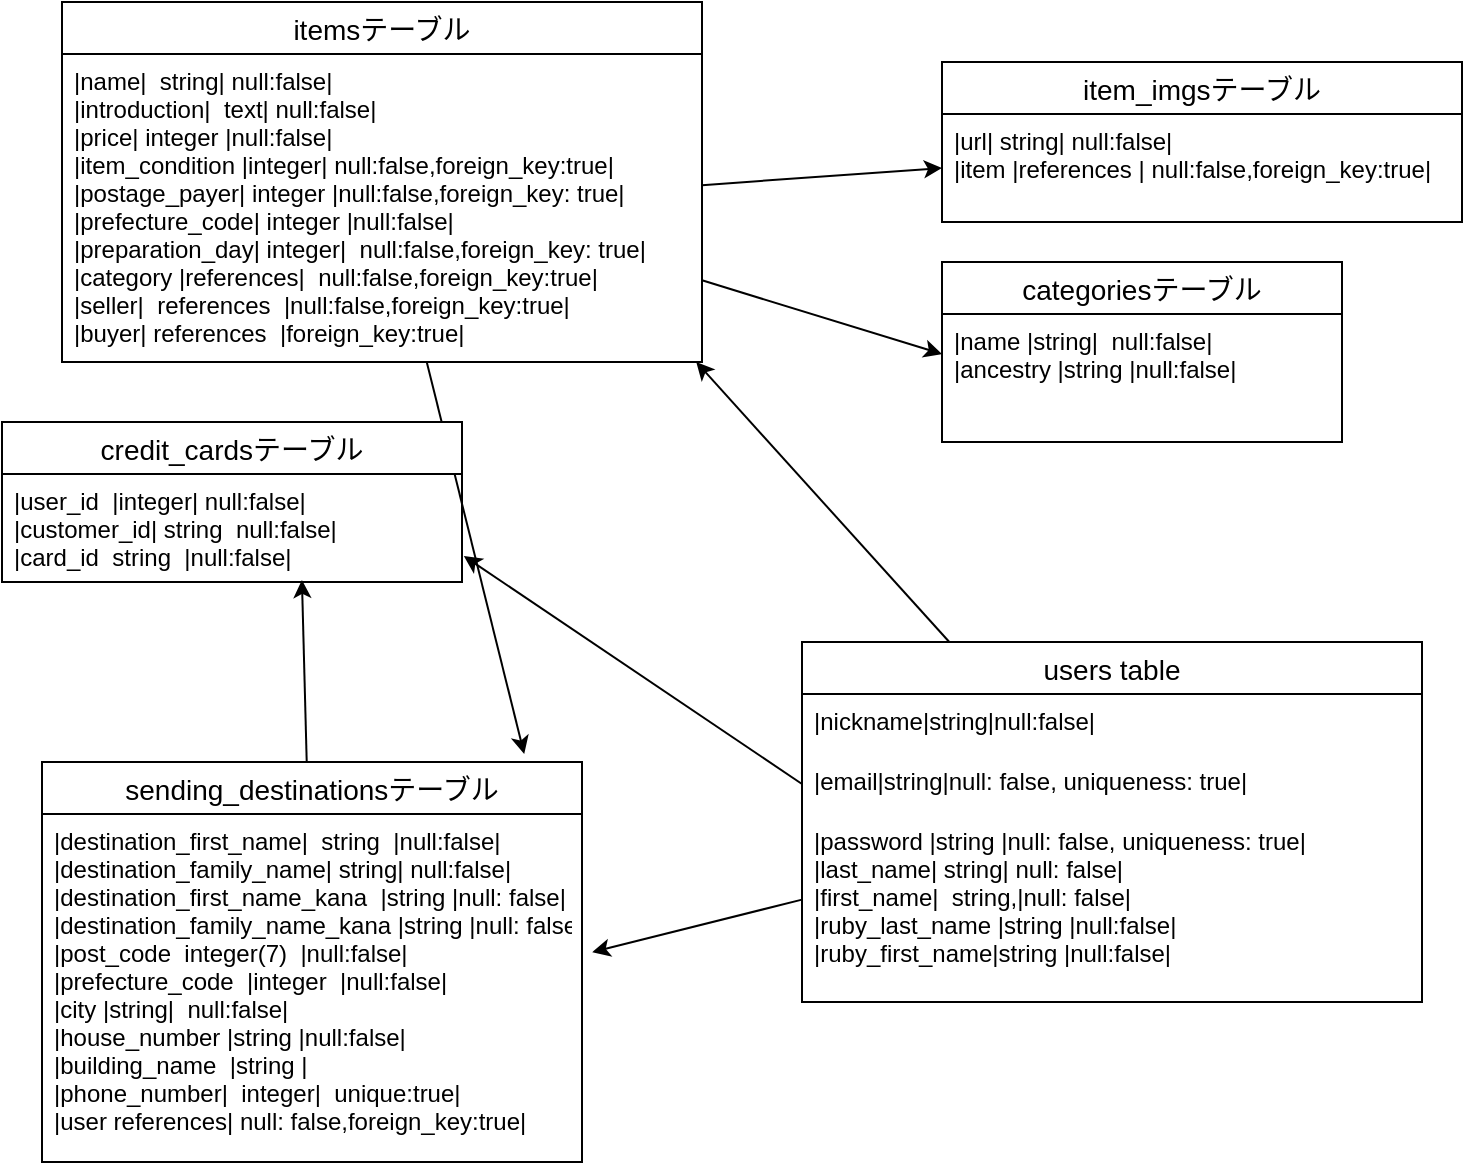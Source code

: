 <mxfile>
    <diagram id="vxFiwhB91vkq6C2tnrp5" name="ページ1">
        <mxGraphModel dx="1130" dy="779" grid="1" gridSize="10" guides="1" tooltips="1" connect="1" arrows="1" fold="1" page="1" pageScale="1" pageWidth="827" pageHeight="1169" math="0" shadow="0">
            <root>
                <mxCell id="0"/>
                <mxCell id="1" parent="0"/>
                <mxCell id="95" style="edgeStyle=none;html=1;entryX=0.991;entryY=1;entryDx=0;entryDy=0;entryPerimeter=0;" edge="1" parent="1" source="28" target="55">
                    <mxGeometry relative="1" as="geometry"/>
                </mxCell>
                <mxCell id="96" style="edgeStyle=none;html=1;entryX=1.019;entryY=0.397;entryDx=0;entryDy=0;entryPerimeter=0;" edge="1" parent="1" source="28" target="85">
                    <mxGeometry relative="1" as="geometry"/>
                </mxCell>
                <mxCell id="28" value="users table" style="swimlane;fontStyle=0;childLayout=stackLayout;horizontal=1;startSize=26;horizontalStack=0;resizeParent=1;resizeParentMax=0;resizeLast=0;collapsible=1;marginBottom=0;align=center;fontSize=14;" vertex="1" parent="1">
                    <mxGeometry x="420" y="360" width="310" height="180" as="geometry"/>
                </mxCell>
                <mxCell id="29" value="|nickname|string|null:false|" style="text;strokeColor=none;fillColor=none;spacingLeft=4;spacingRight=4;overflow=hidden;rotatable=0;points=[[0,0.5],[1,0.5]];portConstraint=eastwest;fontSize=12;" vertex="1" parent="28">
                    <mxGeometry y="26" width="310" height="30" as="geometry"/>
                </mxCell>
                <mxCell id="30" value="|email|string|null: false, uniqueness: true|" style="text;strokeColor=none;fillColor=none;spacingLeft=4;spacingRight=4;overflow=hidden;rotatable=0;points=[[0,0.5],[1,0.5]];portConstraint=eastwest;fontSize=12;" vertex="1" parent="28">
                    <mxGeometry y="56" width="310" height="30" as="geometry"/>
                </mxCell>
                <mxCell id="31" value="|password |string |null: false, uniqueness: true|&#10;|last_name| string| null: false|&#10;|first_name|  string,|null: false|&#10;|ruby_last_name |string |null:false|&#10;|ruby_first_name|string |null:false|&#10;" style="text;strokeColor=none;fillColor=none;spacingLeft=4;spacingRight=4;overflow=hidden;rotatable=0;points=[[0,0.5],[1,0.5]];portConstraint=eastwest;fontSize=12;" vertex="1" parent="28">
                    <mxGeometry y="86" width="310" height="94" as="geometry"/>
                </mxCell>
                <mxCell id="94" style="edgeStyle=none;html=1;entryX=0;entryY=0.313;entryDx=0;entryDy=0;entryPerimeter=0;" edge="1" parent="1" source="54" target="90">
                    <mxGeometry relative="1" as="geometry"/>
                </mxCell>
                <mxCell id="98" style="edgeStyle=none;html=1;entryX=0.893;entryY=-0.02;entryDx=0;entryDy=0;entryPerimeter=0;" edge="1" parent="1" source="54" target="84">
                    <mxGeometry relative="1" as="geometry"/>
                </mxCell>
                <mxCell id="54" value="itemsテーブル" style="swimlane;fontStyle=0;childLayout=stackLayout;horizontal=1;startSize=26;horizontalStack=0;resizeParent=1;resizeParentMax=0;resizeLast=0;collapsible=1;marginBottom=0;align=center;fontSize=14;" vertex="1" parent="1">
                    <mxGeometry x="50" y="40" width="320" height="180" as="geometry"/>
                </mxCell>
                <mxCell id="55" value="|name|  string| null:false|&#10;|introduction|  text| null:false|&#10;|price| integer |null:false|&#10;|item_condition |integer| null:false,foreign_key:true|&#10;|postage_payer| integer |null:false,foreign_key: true|&#10;|prefecture_code| integer |null:false|&#10;|preparation_day| integer|  null:false,foreign_key: true|&#10;|category |references|  null:false,foreign_key:true|&#10;|seller|  references  |null:false,foreign_key:true|&#10;|buyer| references  |foreign_key:true|" style="text;strokeColor=none;fillColor=none;spacingLeft=4;spacingRight=4;overflow=hidden;rotatable=0;points=[[0,0.5],[1,0.5]];portConstraint=eastwest;fontSize=12;" vertex="1" parent="54">
                    <mxGeometry y="26" width="320" height="154" as="geometry"/>
                </mxCell>
                <mxCell id="74" value="item_imgsテーブル" style="swimlane;fontStyle=0;childLayout=stackLayout;horizontal=1;startSize=26;horizontalStack=0;resizeParent=1;resizeParentMax=0;resizeLast=0;collapsible=1;marginBottom=0;align=center;fontSize=14;" vertex="1" parent="1">
                    <mxGeometry x="490" y="70" width="260" height="80" as="geometry"/>
                </mxCell>
                <mxCell id="75" value="|url| string| null:false|&#10;|item |references | null:false,foreign_key:true|" style="text;strokeColor=none;fillColor=none;spacingLeft=4;spacingRight=4;overflow=hidden;rotatable=0;points=[[0,0.5],[1,0.5]];portConstraint=eastwest;fontSize=12;" vertex="1" parent="74">
                    <mxGeometry y="26" width="260" height="54" as="geometry"/>
                </mxCell>
                <mxCell id="79" value="credit_cardsテーブル" style="swimlane;fontStyle=0;childLayout=stackLayout;horizontal=1;startSize=26;horizontalStack=0;resizeParent=1;resizeParentMax=0;resizeLast=0;collapsible=1;marginBottom=0;align=center;fontSize=14;" vertex="1" parent="1">
                    <mxGeometry x="20" y="250" width="230" height="80" as="geometry"/>
                </mxCell>
                <mxCell id="80" value="|user_id  |integer| null:false|&#10;|customer_id| string  null:false|&#10;|card_id  string  |null:false|" style="text;strokeColor=none;fillColor=none;spacingLeft=4;spacingRight=4;overflow=hidden;rotatable=0;points=[[0,0.5],[1,0.5]];portConstraint=eastwest;fontSize=12;" vertex="1" parent="79">
                    <mxGeometry y="26" width="230" height="54" as="geometry"/>
                </mxCell>
                <mxCell id="97" style="edgeStyle=none;html=1;entryX=0.652;entryY=0.981;entryDx=0;entryDy=0;entryPerimeter=0;" edge="1" parent="1" source="84" target="80">
                    <mxGeometry relative="1" as="geometry">
                        <mxPoint x="170" y="340" as="targetPoint"/>
                    </mxGeometry>
                </mxCell>
                <mxCell id="84" value="sending_destinationsテーブル" style="swimlane;fontStyle=0;childLayout=stackLayout;horizontal=1;startSize=26;horizontalStack=0;resizeParent=1;resizeParentMax=0;resizeLast=0;collapsible=1;marginBottom=0;align=center;fontSize=14;" vertex="1" parent="1">
                    <mxGeometry x="40" y="420" width="270" height="200" as="geometry"/>
                </mxCell>
                <mxCell id="85" value="|destination_first_name|  string  |null:false|&#10;|destination_family_name| string| null:false|&#10;|destination_first_name_kana  |string |null: false|&#10;|destination_family_name_kana |string |null: false|&#10;|post_code  integer(7)  |null:false|&#10;|prefecture_code  |integer  |null:false|&#10;|city |string|  null:false|&#10;|house_number |string |null:false|&#10;|building_name  |string |&#10;|phone_number|  integer|  unique:true|&#10;|user references| null: false,foreign_key:true|" style="text;strokeColor=none;fillColor=none;spacingLeft=4;spacingRight=4;overflow=hidden;rotatable=0;points=[[0,0.5],[1,0.5]];portConstraint=eastwest;fontSize=12;" vertex="1" parent="84">
                    <mxGeometry y="26" width="270" height="174" as="geometry"/>
                </mxCell>
                <mxCell id="89" value="categoriesテーブル" style="swimlane;fontStyle=0;childLayout=stackLayout;horizontal=1;startSize=26;horizontalStack=0;resizeParent=1;resizeParentMax=0;resizeLast=0;collapsible=1;marginBottom=0;align=center;fontSize=14;" vertex="1" parent="1">
                    <mxGeometry x="490" y="170" width="200" height="90" as="geometry"/>
                </mxCell>
                <mxCell id="90" value="|name |string|  null:false|&#10;|ancestry |string |null:false|" style="text;strokeColor=none;fillColor=none;spacingLeft=4;spacingRight=4;overflow=hidden;rotatable=0;points=[[0,0.5],[1,0.5]];portConstraint=eastwest;fontSize=12;" vertex="1" parent="89">
                    <mxGeometry y="26" width="200" height="64" as="geometry"/>
                </mxCell>
                <mxCell id="93" style="edgeStyle=none;html=1;entryX=0;entryY=0.5;entryDx=0;entryDy=0;" edge="1" parent="1" source="55" target="75">
                    <mxGeometry relative="1" as="geometry"/>
                </mxCell>
                <mxCell id="99" style="edgeStyle=none;html=1;exitX=0;exitY=0.5;exitDx=0;exitDy=0;entryX=1.004;entryY=0.759;entryDx=0;entryDy=0;entryPerimeter=0;" edge="1" parent="1" source="30" target="80">
                    <mxGeometry relative="1" as="geometry"/>
                </mxCell>
            </root>
        </mxGraphModel>
    </diagram>
</mxfile>